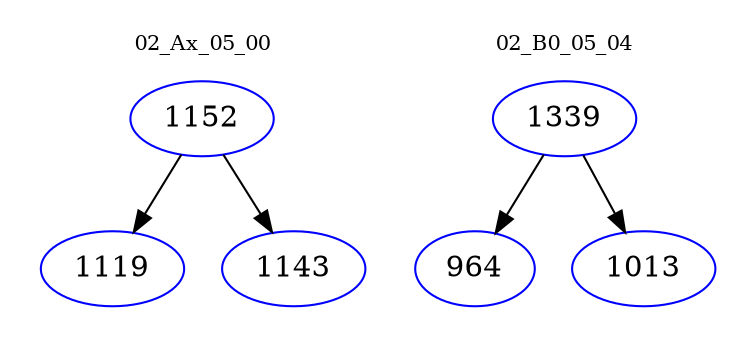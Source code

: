 digraph{
subgraph cluster_0 {
color = white
label = "02_Ax_05_00";
fontsize=10;
T0_1152 [label="1152", color="blue"]
T0_1152 -> T0_1119 [color="black"]
T0_1119 [label="1119", color="blue"]
T0_1152 -> T0_1143 [color="black"]
T0_1143 [label="1143", color="blue"]
}
subgraph cluster_1 {
color = white
label = "02_B0_05_04";
fontsize=10;
T1_1339 [label="1339", color="blue"]
T1_1339 -> T1_964 [color="black"]
T1_964 [label="964", color="blue"]
T1_1339 -> T1_1013 [color="black"]
T1_1013 [label="1013", color="blue"]
}
}
